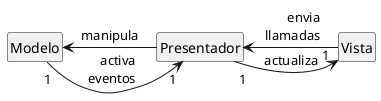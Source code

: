 @startuml
class "Modelo" as model
class "Vista" as view 
class "Presentador" as view_model

view-right->view_model:envia\r llamadas
view"1"<-left-"1"view_model:actualiza
view_model-right->model:manipula
view_model"1"<-left-"1"model:activa\r eventos

hide empty members   
hide circle
skinparam classAttributeIconSize 0
@enduml
